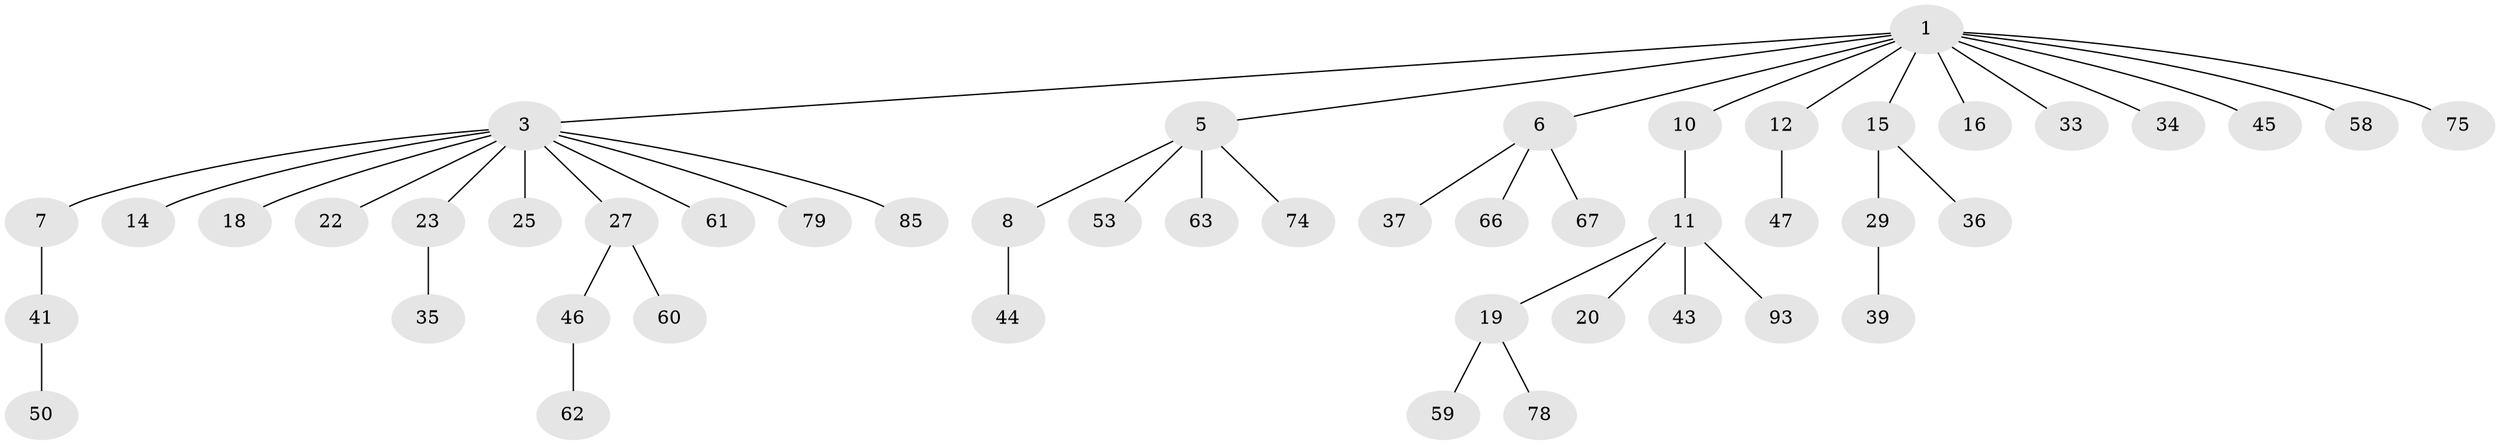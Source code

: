 // original degree distribution, {5: 0.041666666666666664, 7: 0.020833333333333332, 2: 0.21875, 3: 0.10416666666666667, 6: 0.020833333333333332, 4: 0.052083333333333336, 1: 0.5416666666666666}
// Generated by graph-tools (version 1.1) at 2025/15/03/09/25 04:15:40]
// undirected, 48 vertices, 47 edges
graph export_dot {
graph [start="1"]
  node [color=gray90,style=filled];
  1 [super="+2+9"];
  3 [super="+4+48"];
  5;
  6 [super="+24"];
  7 [super="+13"];
  8 [super="+64"];
  10 [super="+88+94"];
  11 [super="+21+56"];
  12 [super="+28+65+76"];
  14 [super="+84+49"];
  15 [super="+17"];
  16;
  18;
  19 [super="+51+52"];
  20 [super="+42"];
  22 [super="+30"];
  23 [super="+54"];
  25 [super="+38+71"];
  27 [super="+31"];
  29 [super="+32"];
  33;
  34;
  35;
  36 [super="+73"];
  37 [super="+40+69"];
  39 [super="+90"];
  41 [super="+57"];
  43;
  44;
  45 [super="+87+96"];
  46 [super="+68+77+92"];
  47;
  50;
  53;
  58;
  59;
  60;
  61 [super="+81"];
  62;
  63;
  66;
  67;
  74 [super="+82"];
  75;
  78;
  79;
  85;
  93;
  1 -- 3;
  1 -- 15;
  1 -- 58;
  1 -- 16;
  1 -- 5;
  1 -- 6;
  1 -- 45;
  1 -- 33;
  1 -- 34;
  1 -- 10;
  1 -- 75;
  1 -- 12;
  3 -- 14;
  3 -- 61;
  3 -- 79;
  3 -- 85;
  3 -- 18;
  3 -- 23;
  3 -- 22;
  3 -- 7;
  3 -- 25;
  3 -- 27;
  5 -- 8;
  5 -- 53;
  5 -- 63;
  5 -- 74;
  6 -- 66;
  6 -- 67;
  6 -- 37;
  7 -- 41;
  8 -- 44;
  10 -- 11;
  11 -- 19;
  11 -- 20;
  11 -- 43;
  11 -- 93;
  12 -- 47;
  15 -- 36;
  15 -- 29;
  19 -- 59;
  19 -- 78;
  23 -- 35;
  27 -- 46;
  27 -- 60;
  29 -- 39;
  41 -- 50;
  46 -- 62;
}
